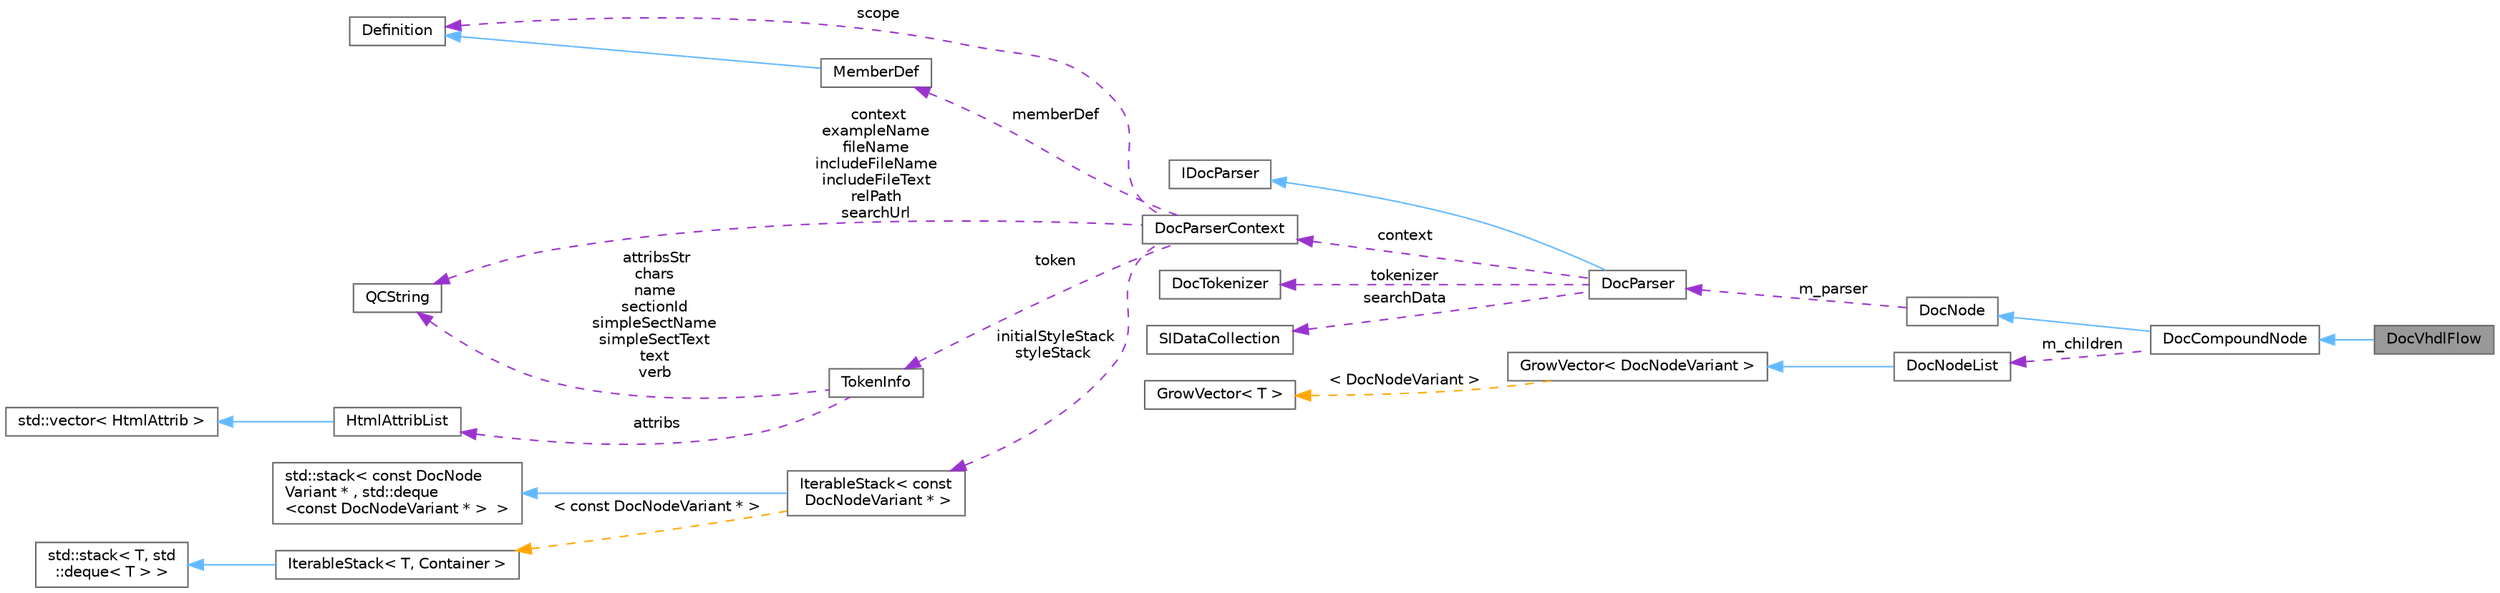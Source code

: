 digraph "DocVhdlFlow"
{
 // INTERACTIVE_SVG=YES
 // LATEX_PDF_SIZE
  bgcolor="transparent";
  edge [fontname=Helvetica,fontsize=10,labelfontname=Helvetica,labelfontsize=10];
  node [fontname=Helvetica,fontsize=10,shape=box,height=0.2,width=0.4];
  rankdir="LR";
  Node1 [label="DocVhdlFlow",height=0.2,width=0.4,color="gray40", fillcolor="grey60", style="filled", fontcolor="black",tooltip="Node representing a VHDL flow chart."];
  Node2 -> Node1 [dir="back",color="steelblue1",style="solid"];
  Node2 [label="DocCompoundNode",height=0.2,width=0.4,color="gray40", fillcolor="white", style="filled",URL="$da/dfc/class_doc_compound_node.html",tooltip="Base class for nodes with children."];
  Node3 -> Node2 [dir="back",color="steelblue1",style="solid"];
  Node3 [label="DocNode",height=0.2,width=0.4,color="gray40", fillcolor="white", style="filled",URL="$d9/d0e/class_doc_node.html",tooltip="Abstract node interface with type information."];
  Node4 -> Node3 [dir="back",color="darkorchid3",style="dashed",label=" m_parser" ];
  Node4 [label="DocParser",height=0.2,width=0.4,color="gray40", fillcolor="white", style="filled",URL="$da/d02/class_doc_parser.html",tooltip=" "];
  Node5 -> Node4 [dir="back",color="steelblue1",style="solid"];
  Node5 [label="IDocParser",height=0.2,width=0.4,color="gray40", fillcolor="white", style="filled",URL="$de/dad/class_i_doc_parser.html",tooltip="opaque parser interface"];
  Node6 -> Node4 [dir="back",color="darkorchid3",style="dashed",label=" context" ];
  Node6 [label="DocParserContext",height=0.2,width=0.4,color="gray40", fillcolor="white", style="filled",URL="$d8/d7d/struct_doc_parser_context.html",tooltip="Parser's context to store all global variables."];
  Node7 -> Node6 [dir="back",color="darkorchid3",style="dashed",label=" scope" ];
  Node7 [label="Definition",height=0.2,width=0.4,color="gray40", fillcolor="white", style="filled",URL="$d5/dcc/class_definition.html",tooltip="The common base class of all entity definitions found in the sources."];
  Node8 -> Node6 [dir="back",color="darkorchid3",style="dashed",label=" context\nexampleName\nfileName\nincludeFileName\nincludeFileText\nrelPath\nsearchUrl" ];
  Node8 [label="QCString",height=0.2,width=0.4,color="gray40", fillcolor="white", style="filled",URL="$d9/d45/class_q_c_string.html",tooltip="This is an alternative implementation of QCString."];
  Node9 -> Node6 [dir="back",color="darkorchid3",style="dashed",label=" initialStyleStack\nstyleStack" ];
  Node9 [label="IterableStack\< const\l DocNodeVariant * \>",height=0.2,width=0.4,color="gray40", fillcolor="white", style="filled",URL="$d9/d82/class_iterable_stack.html",tooltip=" "];
  Node10 -> Node9 [dir="back",color="steelblue1",style="solid"];
  Node10 [label="std::stack\< const DocNode\lVariant * , std::deque\l\<const DocNodeVariant * \>  \>",height=0.2,width=0.4,color="gray40", fillcolor="white", style="filled",tooltip=" "];
  Node11 -> Node9 [dir="back",color="orange",style="dashed",label=" \< const DocNodeVariant * \>" ];
  Node11 [label="IterableStack\< T, Container \>",height=0.2,width=0.4,color="gray40", fillcolor="white", style="filled",URL="$d9/d82/class_iterable_stack.html",tooltip=" "];
  Node12 -> Node11 [dir="back",color="steelblue1",style="solid"];
  Node12 [label="std::stack\< T, std\l::deque\< T \> \>",height=0.2,width=0.4,color="gray40", fillcolor="white", style="filled",tooltip=" "];
  Node13 -> Node6 [dir="back",color="darkorchid3",style="dashed",label=" memberDef" ];
  Node13 [label="MemberDef",height=0.2,width=0.4,color="gray40", fillcolor="white", style="filled",URL="$da/d09/class_member_def.html",tooltip="A model of a class/file/namespace member symbol."];
  Node7 -> Node13 [dir="back",color="steelblue1",style="solid"];
  Node14 -> Node6 [dir="back",color="darkorchid3",style="dashed",label=" token" ];
  Node14 [label="TokenInfo",height=0.2,width=0.4,color="gray40", fillcolor="white", style="filled",URL="$d6/df4/struct_token_info.html",tooltip="Data associated with a token used by the comment block parser."];
  Node8 -> Node14 [dir="back",color="darkorchid3",style="dashed",label=" attribsStr\nchars\nname\nsectionId\nsimpleSectName\nsimpleSectText\ntext\nverb" ];
  Node15 -> Node14 [dir="back",color="darkorchid3",style="dashed",label=" attribs" ];
  Node15 [label="HtmlAttribList",height=0.2,width=0.4,color="gray40", fillcolor="white", style="filled",URL="$db/d4d/class_html_attrib_list.html",tooltip="Class representing a list of HTML attributes."];
  Node16 -> Node15 [dir="back",color="steelblue1",style="solid"];
  Node16 [label="std::vector\< HtmlAttrib \>",height=0.2,width=0.4,color="gray40", fillcolor="white", style="filled",tooltip=" "];
  Node17 -> Node4 [dir="back",color="darkorchid3",style="dashed",label=" tokenizer" ];
  Node17 [label="DocTokenizer",height=0.2,width=0.4,color="gray40", fillcolor="white", style="filled",URL="$d1/d7f/class_doc_tokenizer.html",tooltip=" "];
  Node18 -> Node4 [dir="back",color="darkorchid3",style="dashed",label=" searchData" ];
  Node18 [label="SIDataCollection",height=0.2,width=0.4,color="gray40", fillcolor="white", style="filled",URL="$d2/dc1/class_s_i_data_collection.html",tooltip=" "];
  Node19 -> Node2 [dir="back",color="darkorchid3",style="dashed",label=" m_children" ];
  Node19 [label="DocNodeList",height=0.2,width=0.4,color="gray40", fillcolor="white", style="filled",URL="$d9/dd3/struct_doc_node_list.html",tooltip=" "];
  Node20 -> Node19 [dir="back",color="steelblue1",style="solid"];
  Node20 [label="GrowVector\< DocNodeVariant \>",height=0.2,width=0.4,color="gray40", fillcolor="white", style="filled",URL="$d0/d08/class_grow_vector.html",tooltip=" "];
  Node21 -> Node20 [dir="back",color="orange",style="dashed",label=" \< DocNodeVariant \>" ];
  Node21 [label="GrowVector\< T \>",height=0.2,width=0.4,color="gray40", fillcolor="white", style="filled",URL="$d0/d08/class_grow_vector.html",tooltip="std::vector like container optimised for pushing elements to the back."];
}

